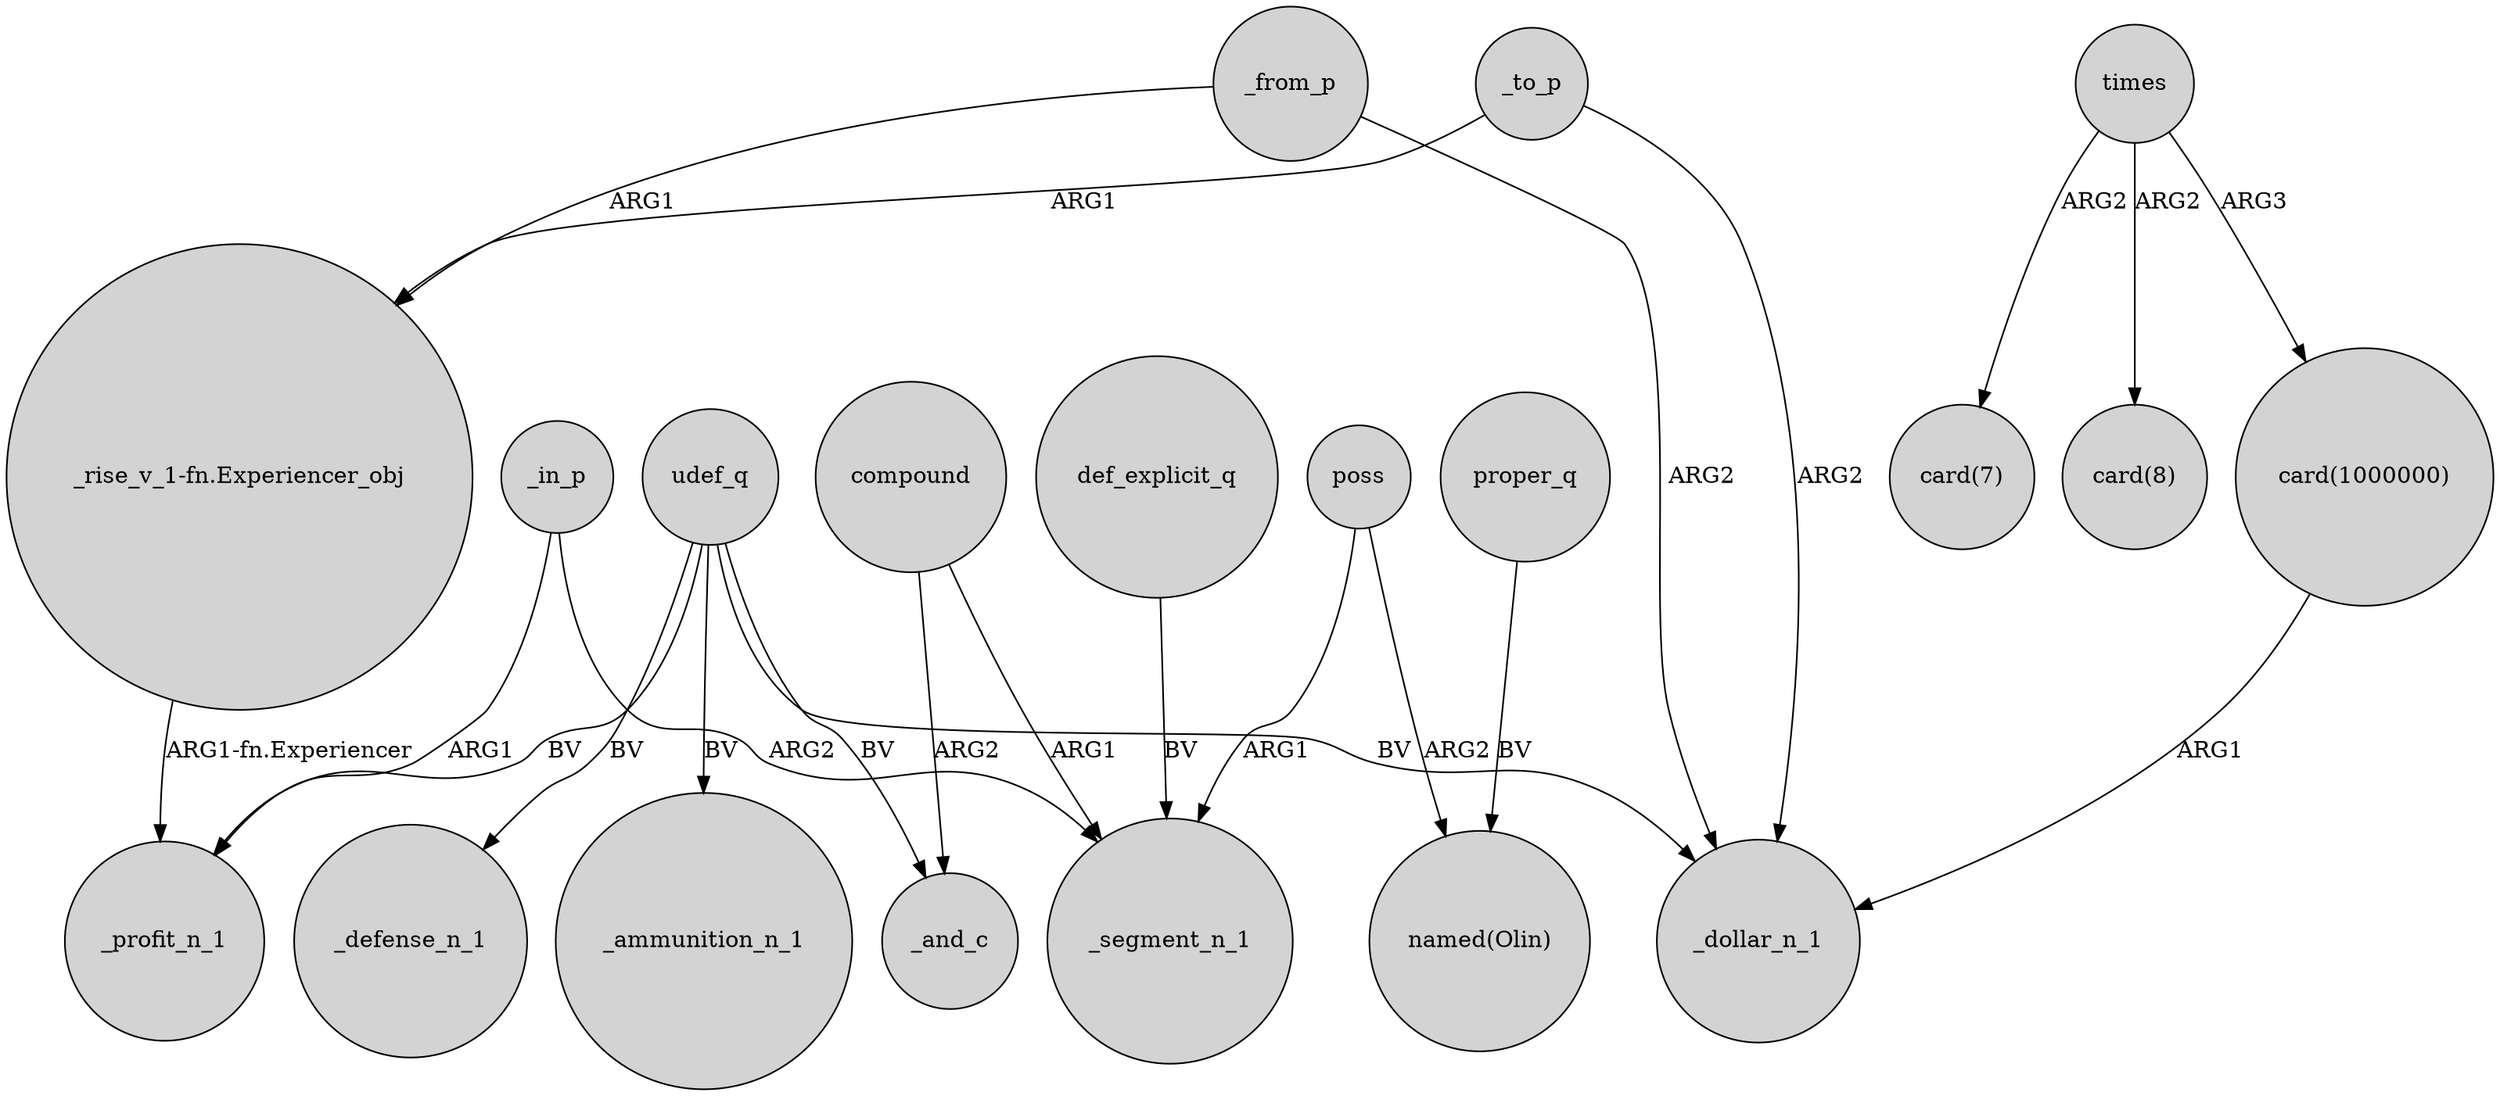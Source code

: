digraph {
	node [shape=circle style=filled]
	udef_q -> _ammunition_n_1 [label=BV]
	_in_p -> _segment_n_1 [label=ARG2]
	compound -> _segment_n_1 [label=ARG1]
	_from_p -> "_rise_v_1-fn.Experiencer_obj" [label=ARG1]
	times -> "card(1000000)" [label=ARG3]
	udef_q -> _profit_n_1 [label=BV]
	_to_p -> _dollar_n_1 [label=ARG2]
	udef_q -> _defense_n_1 [label=BV]
	"_rise_v_1-fn.Experiencer_obj" -> _profit_n_1 [label="ARG1-fn.Experiencer"]
	udef_q -> _and_c [label=BV]
	compound -> _and_c [label=ARG2]
	times -> "card(7)" [label=ARG2]
	poss -> "named(Olin)" [label=ARG2]
	udef_q -> _dollar_n_1 [label=BV]
	def_explicit_q -> _segment_n_1 [label=BV]
	"card(1000000)" -> _dollar_n_1 [label=ARG1]
	_to_p -> "_rise_v_1-fn.Experiencer_obj" [label=ARG1]
	proper_q -> "named(Olin)" [label=BV]
	times -> "card(8)" [label=ARG2]
	poss -> _segment_n_1 [label=ARG1]
	_from_p -> _dollar_n_1 [label=ARG2]
	_in_p -> _profit_n_1 [label=ARG1]
}
